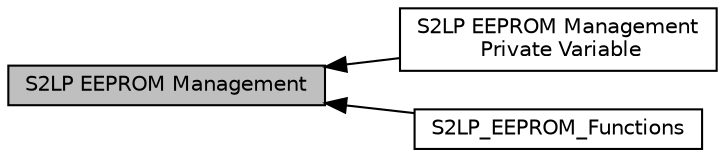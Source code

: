 digraph "S2LP EEPROM Management"
{
  edge [fontname="Helvetica",fontsize="10",labelfontname="Helvetica",labelfontsize="10"];
  node [fontname="Helvetica",fontsize="10",shape=box];
  rankdir=LR;
  Node2 [label="S2LP EEPROM Management\l Private Variable",height=0.2,width=0.4,color="black", fillcolor="white", style="filled",URL="$group___s2_l_p___e_e_p_r_o_m___management___private___variable.html",tooltip=" "];
  Node1 [label="S2LP EEPROM Management",height=0.2,width=0.4,color="black", fillcolor="grey75", style="filled", fontcolor="black",tooltip=" "];
  Node3 [label="S2LP_EEPROM_Functions",height=0.2,width=0.4,color="black", fillcolor="white", style="filled",URL="$group___s2_l_p___e_e_p_r_o_m___functions.html",tooltip=" "];
  Node1->Node2 [shape=plaintext, dir="back", style="solid"];
  Node1->Node3 [shape=plaintext, dir="back", style="solid"];
}
